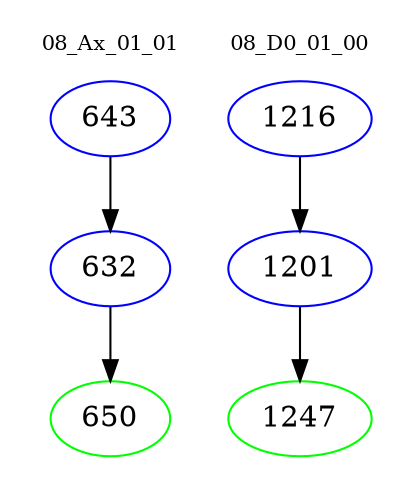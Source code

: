 digraph{
subgraph cluster_0 {
color = white
label = "08_Ax_01_01";
fontsize=10;
T0_643 [label="643", color="blue"]
T0_643 -> T0_632 [color="black"]
T0_632 [label="632", color="blue"]
T0_632 -> T0_650 [color="black"]
T0_650 [label="650", color="green"]
}
subgraph cluster_1 {
color = white
label = "08_D0_01_00";
fontsize=10;
T1_1216 [label="1216", color="blue"]
T1_1216 -> T1_1201 [color="black"]
T1_1201 [label="1201", color="blue"]
T1_1201 -> T1_1247 [color="black"]
T1_1247 [label="1247", color="green"]
}
}
